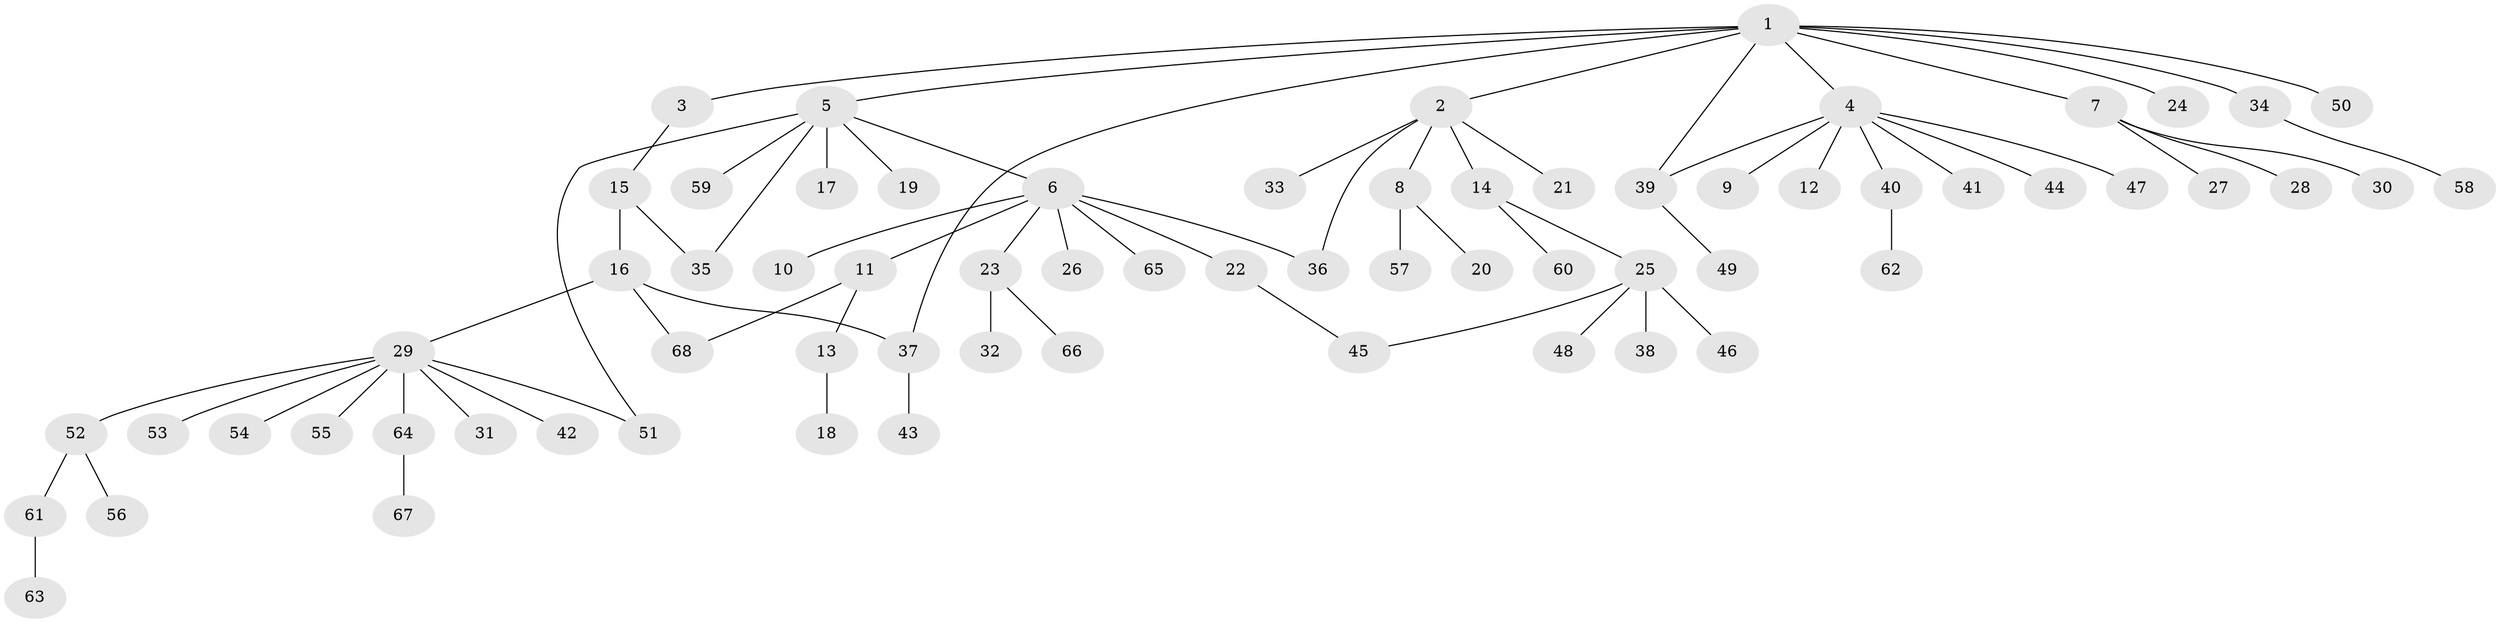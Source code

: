 // coarse degree distribution, {2: 0.19047619047619047, 1: 0.47619047619047616, 6: 0.047619047619047616, 4: 0.19047619047619047, 5: 0.09523809523809523}
// Generated by graph-tools (version 1.1) at 2025/36/03/04/25 23:36:44]
// undirected, 68 vertices, 74 edges
graph export_dot {
  node [color=gray90,style=filled];
  1;
  2;
  3;
  4;
  5;
  6;
  7;
  8;
  9;
  10;
  11;
  12;
  13;
  14;
  15;
  16;
  17;
  18;
  19;
  20;
  21;
  22;
  23;
  24;
  25;
  26;
  27;
  28;
  29;
  30;
  31;
  32;
  33;
  34;
  35;
  36;
  37;
  38;
  39;
  40;
  41;
  42;
  43;
  44;
  45;
  46;
  47;
  48;
  49;
  50;
  51;
  52;
  53;
  54;
  55;
  56;
  57;
  58;
  59;
  60;
  61;
  62;
  63;
  64;
  65;
  66;
  67;
  68;
  1 -- 2;
  1 -- 3;
  1 -- 4;
  1 -- 5;
  1 -- 7;
  1 -- 24;
  1 -- 34;
  1 -- 37;
  1 -- 39;
  1 -- 50;
  2 -- 8;
  2 -- 14;
  2 -- 21;
  2 -- 33;
  2 -- 36;
  3 -- 15;
  4 -- 9;
  4 -- 12;
  4 -- 39;
  4 -- 40;
  4 -- 41;
  4 -- 44;
  4 -- 47;
  5 -- 6;
  5 -- 17;
  5 -- 19;
  5 -- 35;
  5 -- 51;
  5 -- 59;
  6 -- 10;
  6 -- 11;
  6 -- 22;
  6 -- 23;
  6 -- 26;
  6 -- 36;
  6 -- 65;
  7 -- 27;
  7 -- 28;
  7 -- 30;
  8 -- 20;
  8 -- 57;
  11 -- 13;
  11 -- 68;
  13 -- 18;
  14 -- 25;
  14 -- 60;
  15 -- 16;
  15 -- 35;
  16 -- 29;
  16 -- 37;
  16 -- 68;
  22 -- 45;
  23 -- 32;
  23 -- 66;
  25 -- 38;
  25 -- 45;
  25 -- 46;
  25 -- 48;
  29 -- 31;
  29 -- 42;
  29 -- 51;
  29 -- 52;
  29 -- 53;
  29 -- 54;
  29 -- 55;
  29 -- 64;
  34 -- 58;
  37 -- 43;
  39 -- 49;
  40 -- 62;
  52 -- 56;
  52 -- 61;
  61 -- 63;
  64 -- 67;
}
